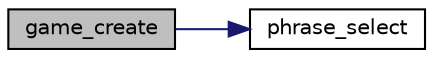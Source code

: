 digraph "game_create"
{
 // LATEX_PDF_SIZE
  edge [fontname="Helvetica",fontsize="10",labelfontname="Helvetica",labelfontsize="10"];
  node [fontname="Helvetica",fontsize="10",shape=record];
  rankdir="LR";
  Node1 [label="game_create",height=0.2,width=0.4,color="black", fillcolor="grey75", style="filled", fontcolor="black",tooltip="Initialize a game struct."];
  Node1 -> Node2 [color="midnightblue",fontsize="10",style="solid",fontname="Helvetica"];
  Node2 [label="phrase_select",height=0.2,width=0.4,color="black", fillcolor="white", style="filled",URL="$group__state.html#ga320b37015fc0ded988d190883adb800b",tooltip="Creates the file from determined path and selects a random phrase from there."];
}
